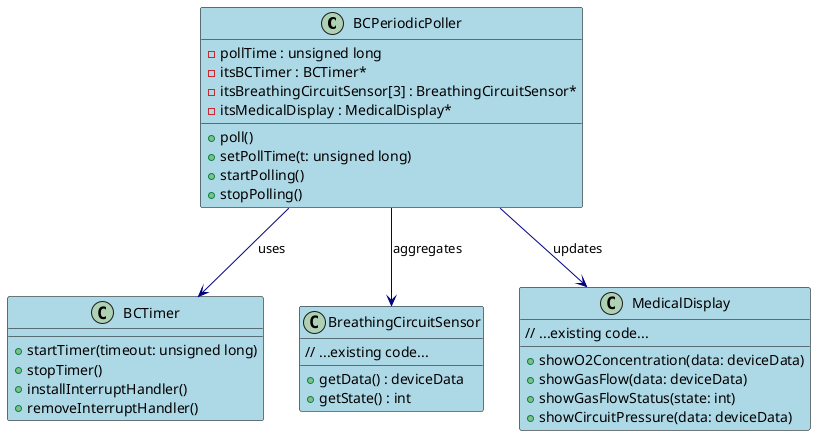 @startuml PollingPattern_ClassDiagram

skinparam class {
    BackgroundColor LightBlue
    ArrowColor Navy
    BorderColor Black
}

class BCPeriodicPoller {
    - pollTime : unsigned long
    - itsBCTimer : BCTimer*
    - itsBreathingCircuitSensor[3] : BreathingCircuitSensor*
    - itsMedicalDisplay : MedicalDisplay*
    + poll()
    + setPollTime(t: unsigned long)
    + startPolling()
    + stopPolling()
}

class BCTimer {
    + startTimer(timeout: unsigned long)
    + stopTimer()
    + installInterruptHandler()
    + removeInterruptHandler()
}

class BreathingCircuitSensor {
    + getData() : deviceData
    + getState() : int
    // ...existing code...
}

class MedicalDisplay {
    + showO2Concentration(data: deviceData)
    + showGasFlow(data: deviceData)
    + showGasFlowStatus(state: int)
    + showCircuitPressure(data: deviceData)
    // ...existing code...
}

BCPeriodicPoller --> BCTimer : uses
BCPeriodicPoller --> BreathingCircuitSensor : aggregates
BCPeriodicPoller --> MedicalDisplay : updates

@enduml